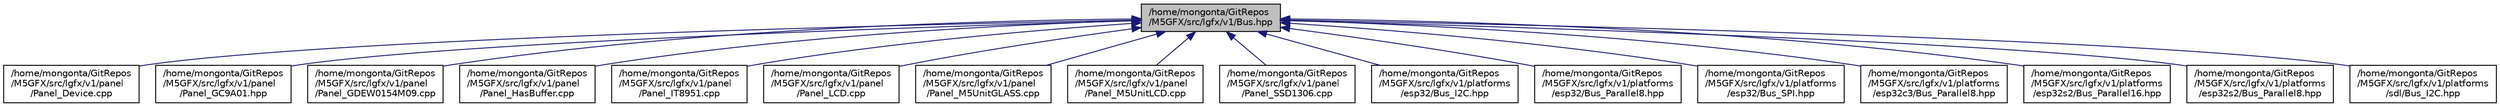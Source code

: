 digraph "/home/mongonta/GitRepos/M5GFX/src/lgfx/v1/Bus.hpp"
{
 // LATEX_PDF_SIZE
  edge [fontname="Helvetica",fontsize="10",labelfontname="Helvetica",labelfontsize="10"];
  node [fontname="Helvetica",fontsize="10",shape=record];
  Node1 [label="/home/mongonta/GitRepos\l/M5GFX/src/lgfx/v1/Bus.hpp",height=0.2,width=0.4,color="black", fillcolor="grey75", style="filled", fontcolor="black",tooltip=" "];
  Node1 -> Node2 [dir="back",color="midnightblue",fontsize="10",style="solid",fontname="Helvetica"];
  Node2 [label="/home/mongonta/GitRepos\l/M5GFX/src/lgfx/v1/panel\l/Panel_Device.cpp",height=0.2,width=0.4,color="black", fillcolor="white", style="filled",URL="$Panel__Device_8cpp.html",tooltip=" "];
  Node1 -> Node3 [dir="back",color="midnightblue",fontsize="10",style="solid",fontname="Helvetica"];
  Node3 [label="/home/mongonta/GitRepos\l/M5GFX/src/lgfx/v1/panel\l/Panel_GC9A01.hpp",height=0.2,width=0.4,color="black", fillcolor="white", style="filled",URL="$Panel__GC9A01_8hpp.html",tooltip=" "];
  Node1 -> Node4 [dir="back",color="midnightblue",fontsize="10",style="solid",fontname="Helvetica"];
  Node4 [label="/home/mongonta/GitRepos\l/M5GFX/src/lgfx/v1/panel\l/Panel_GDEW0154M09.cpp",height=0.2,width=0.4,color="black", fillcolor="white", style="filled",URL="$Panel__GDEW0154M09_8cpp.html",tooltip=" "];
  Node1 -> Node5 [dir="back",color="midnightblue",fontsize="10",style="solid",fontname="Helvetica"];
  Node5 [label="/home/mongonta/GitRepos\l/M5GFX/src/lgfx/v1/panel\l/Panel_HasBuffer.cpp",height=0.2,width=0.4,color="black", fillcolor="white", style="filled",URL="$Panel__HasBuffer_8cpp.html",tooltip=" "];
  Node1 -> Node6 [dir="back",color="midnightblue",fontsize="10",style="solid",fontname="Helvetica"];
  Node6 [label="/home/mongonta/GitRepos\l/M5GFX/src/lgfx/v1/panel\l/Panel_IT8951.cpp",height=0.2,width=0.4,color="black", fillcolor="white", style="filled",URL="$Panel__IT8951_8cpp.html",tooltip=" "];
  Node1 -> Node7 [dir="back",color="midnightblue",fontsize="10",style="solid",fontname="Helvetica"];
  Node7 [label="/home/mongonta/GitRepos\l/M5GFX/src/lgfx/v1/panel\l/Panel_LCD.cpp",height=0.2,width=0.4,color="black", fillcolor="white", style="filled",URL="$Panel__LCD_8cpp.html",tooltip=" "];
  Node1 -> Node8 [dir="back",color="midnightblue",fontsize="10",style="solid",fontname="Helvetica"];
  Node8 [label="/home/mongonta/GitRepos\l/M5GFX/src/lgfx/v1/panel\l/Panel_M5UnitGLASS.cpp",height=0.2,width=0.4,color="black", fillcolor="white", style="filled",URL="$Panel__M5UnitGLASS_8cpp.html",tooltip=" "];
  Node1 -> Node9 [dir="back",color="midnightblue",fontsize="10",style="solid",fontname="Helvetica"];
  Node9 [label="/home/mongonta/GitRepos\l/M5GFX/src/lgfx/v1/panel\l/Panel_M5UnitLCD.cpp",height=0.2,width=0.4,color="black", fillcolor="white", style="filled",URL="$Panel__M5UnitLCD_8cpp.html",tooltip=" "];
  Node1 -> Node10 [dir="back",color="midnightblue",fontsize="10",style="solid",fontname="Helvetica"];
  Node10 [label="/home/mongonta/GitRepos\l/M5GFX/src/lgfx/v1/panel\l/Panel_SSD1306.cpp",height=0.2,width=0.4,color="black", fillcolor="white", style="filled",URL="$Panel__SSD1306_8cpp.html",tooltip=" "];
  Node1 -> Node11 [dir="back",color="midnightblue",fontsize="10",style="solid",fontname="Helvetica"];
  Node11 [label="/home/mongonta/GitRepos\l/M5GFX/src/lgfx/v1/platforms\l/esp32/Bus_I2C.hpp",height=0.2,width=0.4,color="black", fillcolor="white", style="filled",URL="$esp32_2Bus__I2C_8hpp.html",tooltip=" "];
  Node1 -> Node12 [dir="back",color="midnightblue",fontsize="10",style="solid",fontname="Helvetica"];
  Node12 [label="/home/mongonta/GitRepos\l/M5GFX/src/lgfx/v1/platforms\l/esp32/Bus_Parallel8.hpp",height=0.2,width=0.4,color="black", fillcolor="white", style="filled",URL="$Bus__Parallel8_8hpp.html",tooltip=" "];
  Node1 -> Node13 [dir="back",color="midnightblue",fontsize="10",style="solid",fontname="Helvetica"];
  Node13 [label="/home/mongonta/GitRepos\l/M5GFX/src/lgfx/v1/platforms\l/esp32/Bus_SPI.hpp",height=0.2,width=0.4,color="black", fillcolor="white", style="filled",URL="$Bus__SPI_8hpp.html",tooltip=" "];
  Node1 -> Node14 [dir="back",color="midnightblue",fontsize="10",style="solid",fontname="Helvetica"];
  Node14 [label="/home/mongonta/GitRepos\l/M5GFX/src/lgfx/v1/platforms\l/esp32c3/Bus_Parallel8.hpp",height=0.2,width=0.4,color="black", fillcolor="white", style="filled",URL="$3_2Bus__Parallel8_8hpp.html",tooltip=" "];
  Node1 -> Node15 [dir="back",color="midnightblue",fontsize="10",style="solid",fontname="Helvetica"];
  Node15 [label="/home/mongonta/GitRepos\l/M5GFX/src/lgfx/v1/platforms\l/esp32s2/Bus_Parallel16.hpp",height=0.2,width=0.4,color="black", fillcolor="white", style="filled",URL="$esp32s2_2Bus__Parallel16_8hpp.html",tooltip=" "];
  Node1 -> Node16 [dir="back",color="midnightblue",fontsize="10",style="solid",fontname="Helvetica"];
  Node16 [label="/home/mongonta/GitRepos\l/M5GFX/src/lgfx/v1/platforms\l/esp32s2/Bus_Parallel8.hpp",height=0.2,width=0.4,color="black", fillcolor="white", style="filled",URL="$2_2Bus__Parallel8_8hpp.html",tooltip=" "];
  Node1 -> Node17 [dir="back",color="midnightblue",fontsize="10",style="solid",fontname="Helvetica"];
  Node17 [label="/home/mongonta/GitRepos\l/M5GFX/src/lgfx/v1/platforms\l/sdl/Bus_I2C.hpp",height=0.2,width=0.4,color="black", fillcolor="white", style="filled",URL="$sdl_2Bus__I2C_8hpp.html",tooltip=" "];
}
